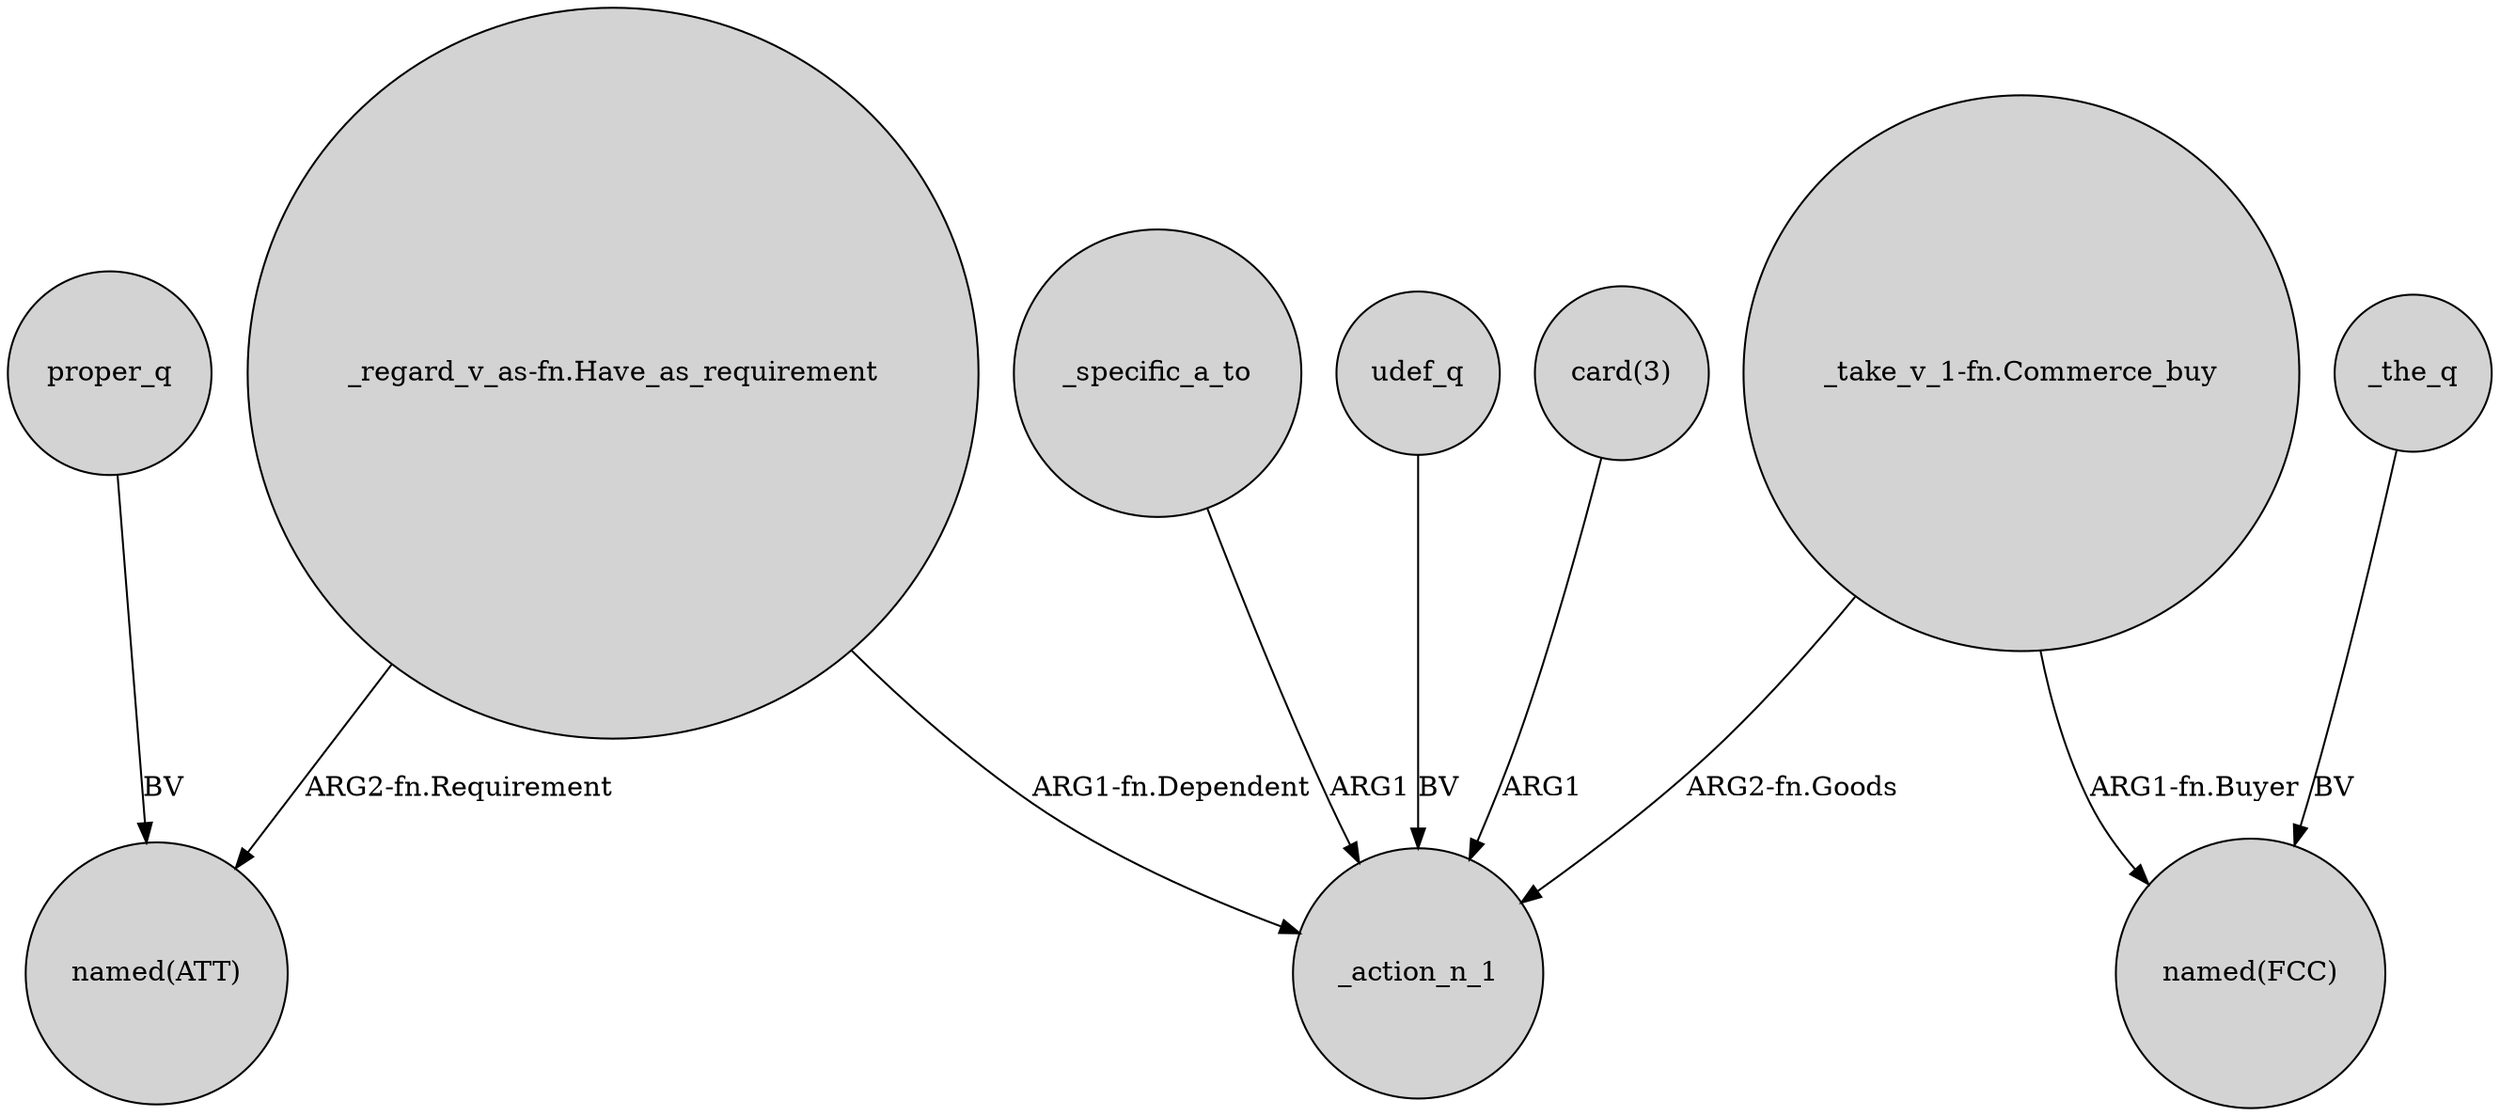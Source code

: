 digraph {
	node [shape=circle style=filled]
	proper_q -> "named(ATT)" [label=BV]
	"_take_v_1-fn.Commerce_buy" -> _action_n_1 [label="ARG2-fn.Goods"]
	_the_q -> "named(FCC)" [label=BV]
	"_regard_v_as-fn.Have_as_requirement" -> _action_n_1 [label="ARG1-fn.Dependent"]
	"card(3)" -> _action_n_1 [label=ARG1]
	"_take_v_1-fn.Commerce_buy" -> "named(FCC)" [label="ARG1-fn.Buyer"]
	_specific_a_to -> _action_n_1 [label=ARG1]
	udef_q -> _action_n_1 [label=BV]
	"_regard_v_as-fn.Have_as_requirement" -> "named(ATT)" [label="ARG2-fn.Requirement"]
}

